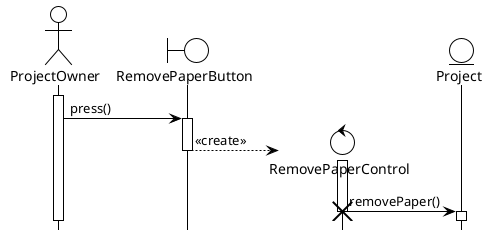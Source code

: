 @startuml RemovePaperFromProject
!theme plain
hide footbox
actor ProjectOwner as po
boundary RemovePaperButton as rpb
control RemovePaperControl as rpc
entity Project as p

activate po

po -> rpb : press()
activate rpb

create rpc
rpb --> rpc : <<create>>
deactivate rpb
activate rpc

rpc -> p : removePaper()
destroy rpc
activate p
deactivate p
@enduml